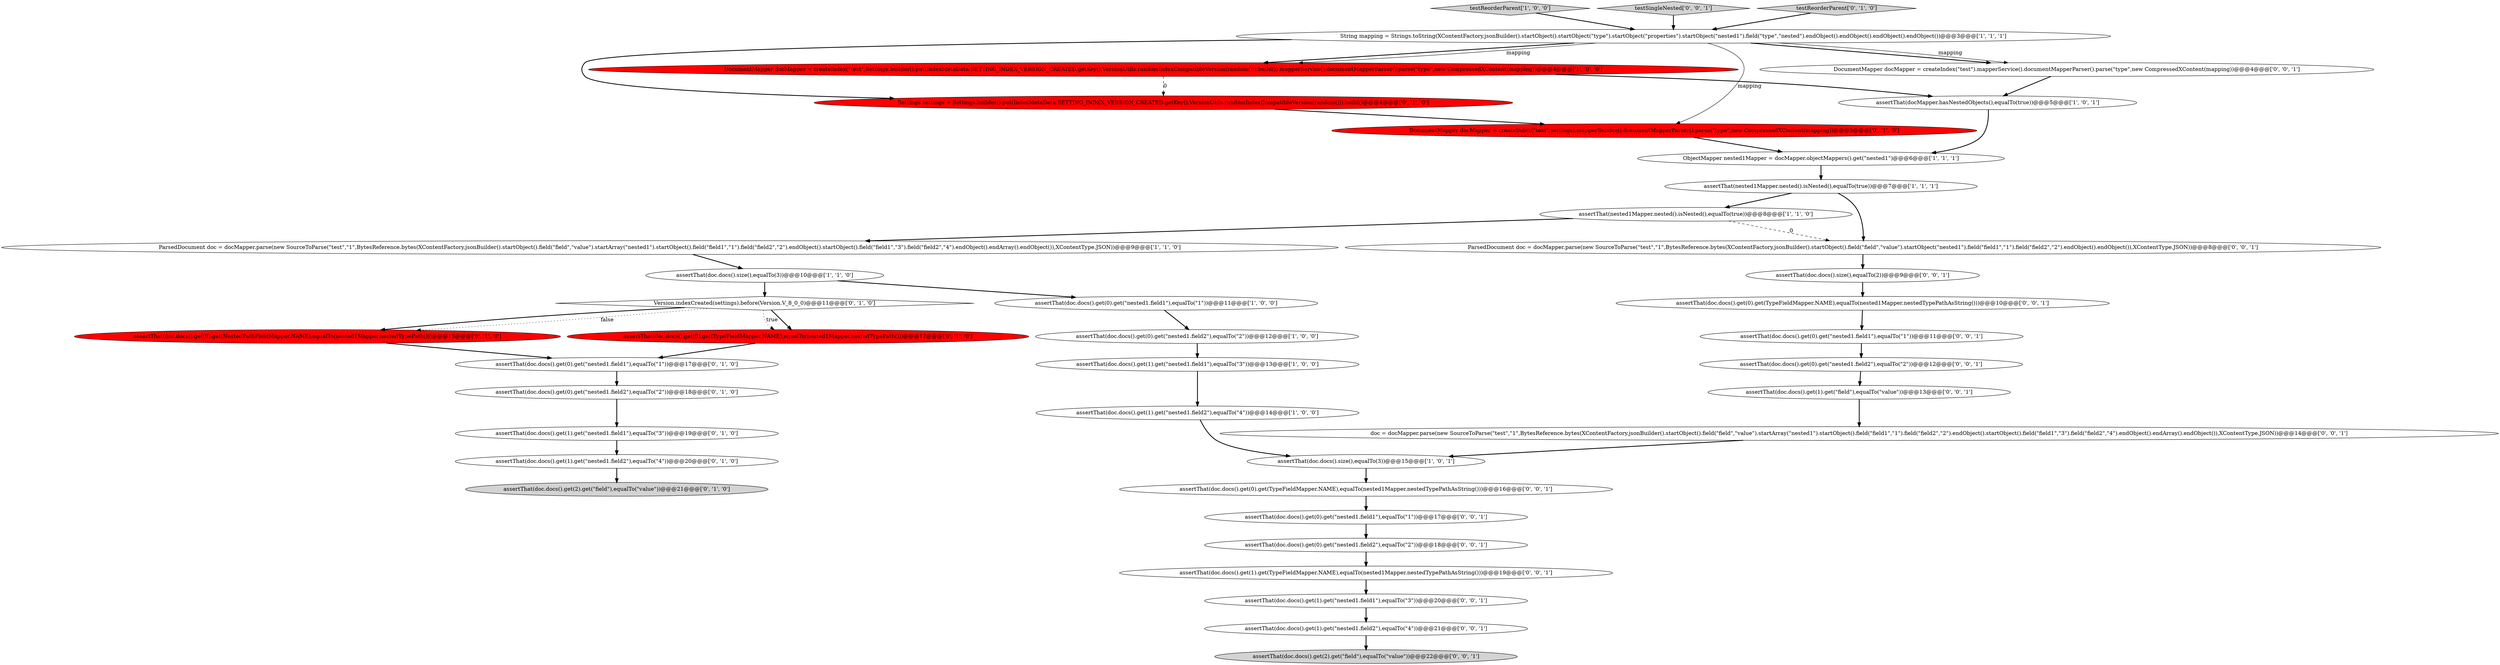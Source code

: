 digraph {
7 [style = filled, label = "testReorderParent['1', '0', '0']", fillcolor = lightgray, shape = diamond image = "AAA0AAABBB1BBB"];
3 [style = filled, label = "assertThat(doc.docs().get(0).get(\"nested1.field1\"),equalTo(\"1\"))@@@11@@@['1', '0', '0']", fillcolor = white, shape = ellipse image = "AAA0AAABBB1BBB"];
1 [style = filled, label = "assertThat(nested1Mapper.nested().isNested(),equalTo(true))@@@8@@@['1', '1', '0']", fillcolor = white, shape = ellipse image = "AAA0AAABBB1BBB"];
11 [style = filled, label = "assertThat(doc.docs().size(),equalTo(3))@@@15@@@['1', '0', '1']", fillcolor = white, shape = ellipse image = "AAA0AAABBB1BBB"];
14 [style = filled, label = "assertThat(doc.docs().get(0).get(NestedPathFieldMapper.NAME),equalTo(nested1Mapper.nestedTypePath()))@@@15@@@['0', '1', '0']", fillcolor = red, shape = ellipse image = "AAA1AAABBB2BBB"];
16 [style = filled, label = "Settings settings = Settings.builder().put(IndexMetaData.SETTING_INDEX_VERSION_CREATED.getKey(),VersionUtils.randomIndexCompatibleVersion(random())).build()@@@4@@@['0', '1', '0']", fillcolor = red, shape = ellipse image = "AAA1AAABBB2BBB"];
22 [style = filled, label = "Version.indexCreated(settings).before(Version.V_8_0_0)@@@11@@@['0', '1', '0']", fillcolor = white, shape = diamond image = "AAA0AAABBB2BBB"];
27 [style = filled, label = "assertThat(doc.docs().size(),equalTo(2))@@@9@@@['0', '0', '1']", fillcolor = white, shape = ellipse image = "AAA0AAABBB3BBB"];
32 [style = filled, label = "testSingleNested['0', '0', '1']", fillcolor = lightgray, shape = diamond image = "AAA0AAABBB3BBB"];
29 [style = filled, label = "ParsedDocument doc = docMapper.parse(new SourceToParse(\"test\",\"1\",BytesReference.bytes(XContentFactory.jsonBuilder().startObject().field(\"field\",\"value\").startObject(\"nested1\").field(\"field1\",\"1\").field(\"field2\",\"2\").endObject().endObject()),XContentType.JSON))@@@8@@@['0', '0', '1']", fillcolor = white, shape = ellipse image = "AAA0AAABBB3BBB"];
37 [style = filled, label = "assertThat(doc.docs().get(0).get(\"nested1.field2\"),equalTo(\"2\"))@@@12@@@['0', '0', '1']", fillcolor = white, shape = ellipse image = "AAA0AAABBB3BBB"];
0 [style = filled, label = "DocumentMapper docMapper = createIndex(\"test\",Settings.builder().put(IndexMetaData.SETTING_INDEX_VERSION_CREATED.getKey(),VersionUtils.randomIndexCompatibleVersion(random())).build()).mapperService().documentMapperParser().parse(\"type\",new CompressedXContent(mapping))@@@4@@@['1', '0', '0']", fillcolor = red, shape = ellipse image = "AAA1AAABBB1BBB"];
24 [style = filled, label = "DocumentMapper docMapper = createIndex(\"test\",settings).mapperService().documentMapperParser().parse(\"type\",new CompressedXContent(mapping))@@@5@@@['0', '1', '0']", fillcolor = red, shape = ellipse image = "AAA1AAABBB2BBB"];
23 [style = filled, label = "testReorderParent['0', '1', '0']", fillcolor = lightgray, shape = diamond image = "AAA0AAABBB2BBB"];
6 [style = filled, label = "assertThat(doc.docs().get(0).get(\"nested1.field2\"),equalTo(\"2\"))@@@12@@@['1', '0', '0']", fillcolor = white, shape = ellipse image = "AAA0AAABBB1BBB"];
8 [style = filled, label = "ParsedDocument doc = docMapper.parse(new SourceToParse(\"test\",\"1\",BytesReference.bytes(XContentFactory.jsonBuilder().startObject().field(\"field\",\"value\").startArray(\"nested1\").startObject().field(\"field1\",\"1\").field(\"field2\",\"2\").endObject().startObject().field(\"field1\",\"3\").field(\"field2\",\"4\").endObject().endArray().endObject()),XContentType.JSON))@@@9@@@['1', '1', '0']", fillcolor = white, shape = ellipse image = "AAA0AAABBB1BBB"];
39 [style = filled, label = "assertThat(doc.docs().get(1).get(TypeFieldMapper.NAME),equalTo(nested1Mapper.nestedTypePathAsString()))@@@19@@@['0', '0', '1']", fillcolor = white, shape = ellipse image = "AAA0AAABBB3BBB"];
17 [style = filled, label = "assertThat(doc.docs().get(2).get(\"field\"),equalTo(\"value\"))@@@21@@@['0', '1', '0']", fillcolor = lightgray, shape = ellipse image = "AAA0AAABBB2BBB"];
28 [style = filled, label = "doc = docMapper.parse(new SourceToParse(\"test\",\"1\",BytesReference.bytes(XContentFactory.jsonBuilder().startObject().field(\"field\",\"value\").startArray(\"nested1\").startObject().field(\"field1\",\"1\").field(\"field2\",\"2\").endObject().startObject().field(\"field1\",\"3\").field(\"field2\",\"4\").endObject().endArray().endObject()),XContentType.JSON))@@@14@@@['0', '0', '1']", fillcolor = white, shape = ellipse image = "AAA0AAABBB3BBB"];
15 [style = filled, label = "assertThat(doc.docs().get(0).get(TypeFieldMapper.NAME),equalTo(nested1Mapper.nestedTypePath()))@@@12@@@['0', '1', '0']", fillcolor = red, shape = ellipse image = "AAA1AAABBB2BBB"];
5 [style = filled, label = "assertThat(doc.docs().get(1).get(\"nested1.field2\"),equalTo(\"4\"))@@@14@@@['1', '0', '0']", fillcolor = white, shape = ellipse image = "AAA0AAABBB1BBB"];
18 [style = filled, label = "assertThat(doc.docs().get(1).get(\"nested1.field2\"),equalTo(\"4\"))@@@20@@@['0', '1', '0']", fillcolor = white, shape = ellipse image = "AAA0AAABBB2BBB"];
12 [style = filled, label = "String mapping = Strings.toString(XContentFactory.jsonBuilder().startObject().startObject(\"type\").startObject(\"properties\").startObject(\"nested1\").field(\"type\",\"nested\").endObject().endObject().endObject().endObject())@@@3@@@['1', '1', '1']", fillcolor = white, shape = ellipse image = "AAA0AAABBB1BBB"];
20 [style = filled, label = "assertThat(doc.docs().get(0).get(\"nested1.field1\"),equalTo(\"1\"))@@@17@@@['0', '1', '0']", fillcolor = white, shape = ellipse image = "AAA0AAABBB2BBB"];
2 [style = filled, label = "assertThat(docMapper.hasNestedObjects(),equalTo(true))@@@5@@@['1', '0', '1']", fillcolor = white, shape = ellipse image = "AAA0AAABBB1BBB"];
25 [style = filled, label = "assertThat(doc.docs().get(0).get(\"nested1.field2\"),equalTo(\"2\"))@@@18@@@['0', '0', '1']", fillcolor = white, shape = ellipse image = "AAA0AAABBB3BBB"];
33 [style = filled, label = "assertThat(doc.docs().get(1).get(\"nested1.field1\"),equalTo(\"3\"))@@@20@@@['0', '0', '1']", fillcolor = white, shape = ellipse image = "AAA0AAABBB3BBB"];
38 [style = filled, label = "assertThat(doc.docs().get(0).get(\"nested1.field1\"),equalTo(\"1\"))@@@11@@@['0', '0', '1']", fillcolor = white, shape = ellipse image = "AAA0AAABBB3BBB"];
19 [style = filled, label = "assertThat(doc.docs().get(0).get(\"nested1.field2\"),equalTo(\"2\"))@@@18@@@['0', '1', '0']", fillcolor = white, shape = ellipse image = "AAA0AAABBB2BBB"];
40 [style = filled, label = "assertThat(doc.docs().get(1).get(\"nested1.field2\"),equalTo(\"4\"))@@@21@@@['0', '0', '1']", fillcolor = white, shape = ellipse image = "AAA0AAABBB3BBB"];
34 [style = filled, label = "assertThat(doc.docs().get(0).get(\"nested1.field1\"),equalTo(\"1\"))@@@17@@@['0', '0', '1']", fillcolor = white, shape = ellipse image = "AAA0AAABBB3BBB"];
13 [style = filled, label = "assertThat(doc.docs().size(),equalTo(3))@@@10@@@['1', '1', '0']", fillcolor = white, shape = ellipse image = "AAA0AAABBB1BBB"];
30 [style = filled, label = "DocumentMapper docMapper = createIndex(\"test\").mapperService().documentMapperParser().parse(\"type\",new CompressedXContent(mapping))@@@4@@@['0', '0', '1']", fillcolor = white, shape = ellipse image = "AAA0AAABBB3BBB"];
21 [style = filled, label = "assertThat(doc.docs().get(1).get(\"nested1.field1\"),equalTo(\"3\"))@@@19@@@['0', '1', '0']", fillcolor = white, shape = ellipse image = "AAA0AAABBB2BBB"];
36 [style = filled, label = "assertThat(doc.docs().get(0).get(TypeFieldMapper.NAME),equalTo(nested1Mapper.nestedTypePathAsString()))@@@10@@@['0', '0', '1']", fillcolor = white, shape = ellipse image = "AAA0AAABBB3BBB"];
31 [style = filled, label = "assertThat(doc.docs().get(1).get(\"field\"),equalTo(\"value\"))@@@13@@@['0', '0', '1']", fillcolor = white, shape = ellipse image = "AAA0AAABBB3BBB"];
10 [style = filled, label = "ObjectMapper nested1Mapper = docMapper.objectMappers().get(\"nested1\")@@@6@@@['1', '1', '1']", fillcolor = white, shape = ellipse image = "AAA0AAABBB1BBB"];
4 [style = filled, label = "assertThat(nested1Mapper.nested().isNested(),equalTo(true))@@@7@@@['1', '1', '1']", fillcolor = white, shape = ellipse image = "AAA0AAABBB1BBB"];
35 [style = filled, label = "assertThat(doc.docs().get(2).get(\"field\"),equalTo(\"value\"))@@@22@@@['0', '0', '1']", fillcolor = lightgray, shape = ellipse image = "AAA0AAABBB3BBB"];
9 [style = filled, label = "assertThat(doc.docs().get(1).get(\"nested1.field1\"),equalTo(\"3\"))@@@13@@@['1', '0', '0']", fillcolor = white, shape = ellipse image = "AAA0AAABBB1BBB"];
26 [style = filled, label = "assertThat(doc.docs().get(0).get(TypeFieldMapper.NAME),equalTo(nested1Mapper.nestedTypePathAsString()))@@@16@@@['0', '0', '1']", fillcolor = white, shape = ellipse image = "AAA0AAABBB3BBB"];
24->10 [style = bold, label=""];
22->14 [style = dotted, label="false"];
27->36 [style = bold, label=""];
22->15 [style = bold, label=""];
1->8 [style = bold, label=""];
34->25 [style = bold, label=""];
25->39 [style = bold, label=""];
40->35 [style = bold, label=""];
7->12 [style = bold, label=""];
32->12 [style = bold, label=""];
16->24 [style = bold, label=""];
28->11 [style = bold, label=""];
0->2 [style = bold, label=""];
26->34 [style = bold, label=""];
0->16 [style = dashed, label="0"];
1->29 [style = dashed, label="0"];
18->17 [style = bold, label=""];
3->6 [style = bold, label=""];
12->30 [style = bold, label=""];
4->29 [style = bold, label=""];
12->16 [style = bold, label=""];
2->10 [style = bold, label=""];
12->0 [style = bold, label=""];
21->18 [style = bold, label=""];
39->33 [style = bold, label=""];
29->27 [style = bold, label=""];
33->40 [style = bold, label=""];
12->30 [style = solid, label="mapping"];
13->3 [style = bold, label=""];
38->37 [style = bold, label=""];
37->31 [style = bold, label=""];
15->20 [style = bold, label=""];
14->20 [style = bold, label=""];
10->4 [style = bold, label=""];
9->5 [style = bold, label=""];
23->12 [style = bold, label=""];
4->1 [style = bold, label=""];
5->11 [style = bold, label=""];
13->22 [style = bold, label=""];
36->38 [style = bold, label=""];
31->28 [style = bold, label=""];
6->9 [style = bold, label=""];
22->14 [style = bold, label=""];
20->19 [style = bold, label=""];
30->2 [style = bold, label=""];
22->15 [style = dotted, label="true"];
12->0 [style = solid, label="mapping"];
8->13 [style = bold, label=""];
12->24 [style = solid, label="mapping"];
11->26 [style = bold, label=""];
19->21 [style = bold, label=""];
}
